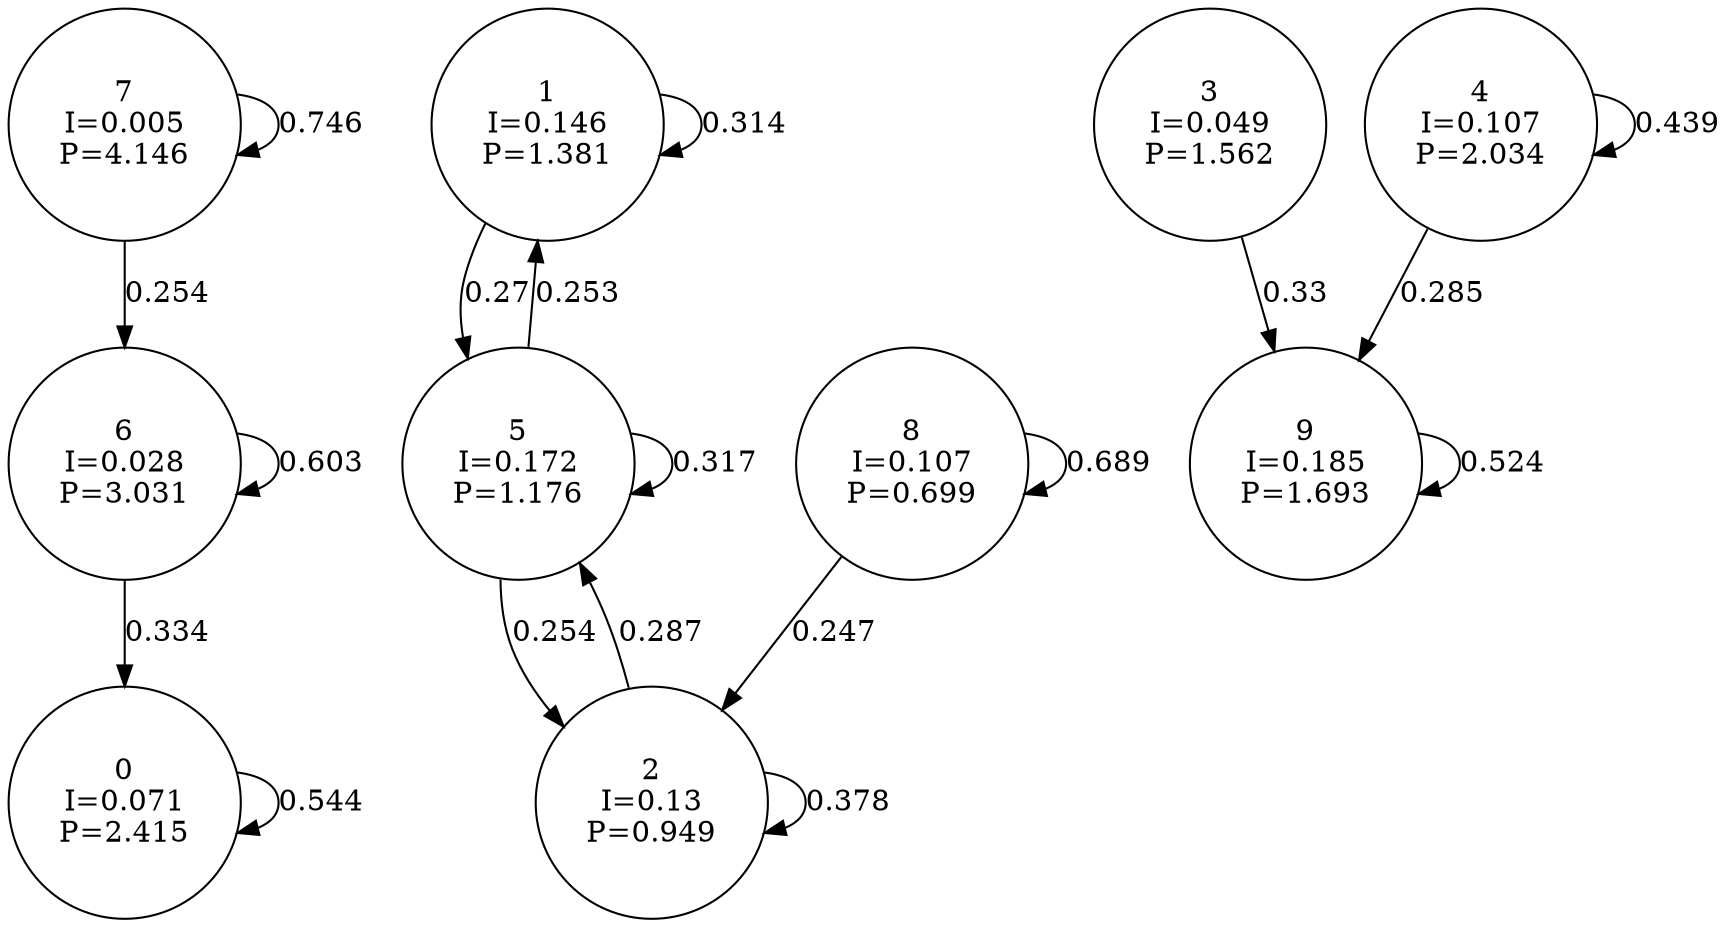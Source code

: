 digraph a {
0 [shape=circle, label="0\nI=0.071\nP=2.415"];
	0 -> 0 [label="0.544"];
1 [shape=circle, label="1\nI=0.146\nP=1.381"];
	1 -> 1 [label="0.314"];
	1 -> 5 [label="0.27"];
2 [shape=circle, label="2\nI=0.13\nP=0.949"];
	2 -> 2 [label="0.378"];
	2 -> 5 [label="0.287"];
3 [shape=circle, label="3\nI=0.049\nP=1.562"];
	3 -> 9 [label="0.33"];
4 [shape=circle, label="4\nI=0.107\nP=2.034"];
	4 -> 4 [label="0.439"];
	4 -> 9 [label="0.285"];
5 [shape=circle, label="5\nI=0.172\nP=1.176"];
	5 -> 1 [label="0.253"];
	5 -> 2 [label="0.254"];
	5 -> 5 [label="0.317"];
6 [shape=circle, label="6\nI=0.028\nP=3.031"];
	6 -> 0 [label="0.334"];
	6 -> 6 [label="0.603"];
7 [shape=circle, label="7\nI=0.005\nP=4.146"];
	7 -> 6 [label="0.254"];
	7 -> 7 [label="0.746"];
8 [shape=circle, label="8\nI=0.107\nP=0.699"];
	8 -> 2 [label="0.247"];
	8 -> 8 [label="0.689"];
9 [shape=circle, label="9\nI=0.185\nP=1.693"];
	9 -> 9 [label="0.524"];
}